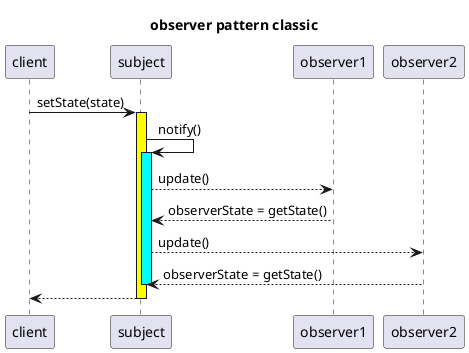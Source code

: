 @startuml

title observer pattern classic

client -> subject: setState(state)
activate subject #yellow
subject -> subject: notify()
activate subject #cyan
subject --> observer1: update()
subject <-- observer1: observerState = getState()
subject --> observer2: update()
subject <-- observer2: observerState = getState()
deactivate subject
subject --> client
deactivate subject

@enduml